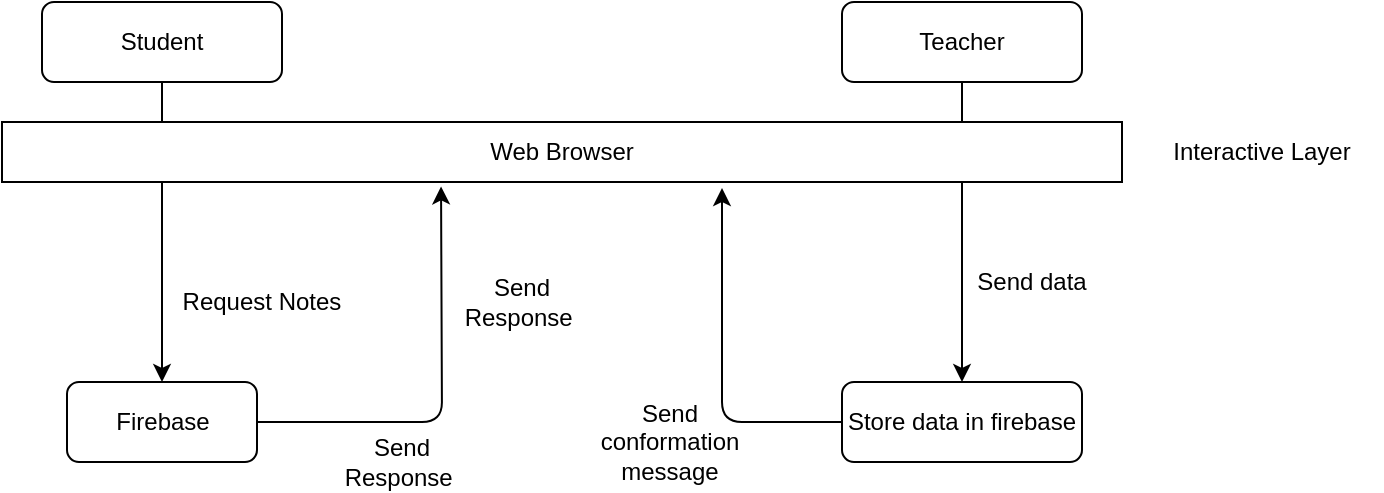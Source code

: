 <mxfile version="14.9.8" type="github">
  <diagram id="C5RBs43oDa-KdzZeNtuy" name="Page-1">
    <mxGraphModel dx="984" dy="393" grid="1" gridSize="10" guides="1" tooltips="1" connect="1" arrows="1" fold="1" page="1" pageScale="1" pageWidth="827" pageHeight="1169" math="0" shadow="0">
      <root>
        <mxCell id="WIyWlLk6GJQsqaUBKTNV-0" />
        <mxCell id="WIyWlLk6GJQsqaUBKTNV-1" parent="WIyWlLk6GJQsqaUBKTNV-0" />
        <mxCell id="khYm6_Hr3ZgaZkHmtspg-2" value="Student" style="rounded=1;whiteSpace=wrap;html=1;" vertex="1" parent="WIyWlLk6GJQsqaUBKTNV-1">
          <mxGeometry x="100" y="160" width="120" height="40" as="geometry" />
        </mxCell>
        <mxCell id="khYm6_Hr3ZgaZkHmtspg-5" value="Teacher" style="rounded=1;whiteSpace=wrap;html=1;" vertex="1" parent="WIyWlLk6GJQsqaUBKTNV-1">
          <mxGeometry x="500" y="160" width="120" height="40" as="geometry" />
        </mxCell>
        <mxCell id="khYm6_Hr3ZgaZkHmtspg-11" value="Request Notes" style="text;html=1;strokeColor=none;fillColor=none;align=center;verticalAlign=middle;whiteSpace=wrap;rounded=0;" vertex="1" parent="WIyWlLk6GJQsqaUBKTNV-1">
          <mxGeometry x="160" y="300" width="100" height="20" as="geometry" />
        </mxCell>
        <mxCell id="khYm6_Hr3ZgaZkHmtspg-12" value="Firebase" style="rounded=1;whiteSpace=wrap;html=1;" vertex="1" parent="WIyWlLk6GJQsqaUBKTNV-1">
          <mxGeometry x="112.5" y="350" width="95" height="40" as="geometry" />
        </mxCell>
        <mxCell id="khYm6_Hr3ZgaZkHmtspg-13" value="" style="endArrow=classic;html=1;exitX=0.5;exitY=1;exitDx=0;exitDy=0;entryX=0.5;entryY=0;entryDx=0;entryDy=0;" edge="1" parent="WIyWlLk6GJQsqaUBKTNV-1" source="khYm6_Hr3ZgaZkHmtspg-2" target="khYm6_Hr3ZgaZkHmtspg-12">
          <mxGeometry width="50" height="50" relative="1" as="geometry">
            <mxPoint x="390" y="270" as="sourcePoint" />
            <mxPoint x="440" y="220" as="targetPoint" />
          </mxGeometry>
        </mxCell>
        <mxCell id="khYm6_Hr3ZgaZkHmtspg-14" value="" style="endArrow=classic;html=1;exitX=0.5;exitY=1;exitDx=0;exitDy=0;" edge="1" parent="WIyWlLk6GJQsqaUBKTNV-1" source="khYm6_Hr3ZgaZkHmtspg-5" target="khYm6_Hr3ZgaZkHmtspg-24">
          <mxGeometry width="50" height="50" relative="1" as="geometry">
            <mxPoint x="390" y="270" as="sourcePoint" />
            <mxPoint x="560" y="330" as="targetPoint" />
          </mxGeometry>
        </mxCell>
        <mxCell id="khYm6_Hr3ZgaZkHmtspg-18" value="Web Browser" style="rounded=0;whiteSpace=wrap;html=1;" vertex="1" parent="WIyWlLk6GJQsqaUBKTNV-1">
          <mxGeometry x="80" y="220" width="560" height="30" as="geometry" />
        </mxCell>
        <mxCell id="khYm6_Hr3ZgaZkHmtspg-20" value="Interactive Layer" style="text;html=1;strokeColor=none;fillColor=none;align=center;verticalAlign=middle;whiteSpace=wrap;rounded=0;" vertex="1" parent="WIyWlLk6GJQsqaUBKTNV-1">
          <mxGeometry x="650" y="225" width="120" height="20" as="geometry" />
        </mxCell>
        <mxCell id="khYm6_Hr3ZgaZkHmtspg-21" value="" style="endArrow=classic;html=1;exitX=1;exitY=0.5;exitDx=0;exitDy=0;entryX=0.392;entryY=1.073;entryDx=0;entryDy=0;entryPerimeter=0;" edge="1" parent="WIyWlLk6GJQsqaUBKTNV-1" source="khYm6_Hr3ZgaZkHmtspg-12" target="khYm6_Hr3ZgaZkHmtspg-18">
          <mxGeometry width="50" height="50" relative="1" as="geometry">
            <mxPoint x="390" y="330" as="sourcePoint" />
            <mxPoint x="300" y="260" as="targetPoint" />
            <Array as="points">
              <mxPoint x="300" y="370" />
            </Array>
          </mxGeometry>
        </mxCell>
        <mxCell id="khYm6_Hr3ZgaZkHmtspg-22" value="Send Response&amp;nbsp;" style="text;html=1;strokeColor=none;fillColor=none;align=center;verticalAlign=middle;whiteSpace=wrap;rounded=0;" vertex="1" parent="WIyWlLk6GJQsqaUBKTNV-1">
          <mxGeometry x="260" y="380" width="40" height="20" as="geometry" />
        </mxCell>
        <mxCell id="khYm6_Hr3ZgaZkHmtspg-23" value="Send Response&amp;nbsp;" style="text;html=1;strokeColor=none;fillColor=none;align=center;verticalAlign=middle;whiteSpace=wrap;rounded=0;" vertex="1" parent="WIyWlLk6GJQsqaUBKTNV-1">
          <mxGeometry x="320" y="300" width="40" height="20" as="geometry" />
        </mxCell>
        <mxCell id="khYm6_Hr3ZgaZkHmtspg-24" value="Store data in firebase" style="rounded=1;whiteSpace=wrap;html=1;" vertex="1" parent="WIyWlLk6GJQsqaUBKTNV-1">
          <mxGeometry x="500" y="350" width="120" height="40" as="geometry" />
        </mxCell>
        <mxCell id="khYm6_Hr3ZgaZkHmtspg-25" value="Send data" style="text;html=1;strokeColor=none;fillColor=none;align=center;verticalAlign=middle;whiteSpace=wrap;rounded=0;" vertex="1" parent="WIyWlLk6GJQsqaUBKTNV-1">
          <mxGeometry x="560" y="290" width="70" height="20" as="geometry" />
        </mxCell>
        <mxCell id="khYm6_Hr3ZgaZkHmtspg-26" value="" style="endArrow=classic;html=1;exitX=0;exitY=0.5;exitDx=0;exitDy=0;" edge="1" parent="WIyWlLk6GJQsqaUBKTNV-1" source="khYm6_Hr3ZgaZkHmtspg-24">
          <mxGeometry width="50" height="50" relative="1" as="geometry">
            <mxPoint x="390" y="310" as="sourcePoint" />
            <mxPoint x="440" y="253" as="targetPoint" />
            <Array as="points">
              <mxPoint x="440" y="370" />
            </Array>
          </mxGeometry>
        </mxCell>
        <mxCell id="khYm6_Hr3ZgaZkHmtspg-27" value="Send conformation message" style="text;html=1;strokeColor=none;fillColor=none;align=center;verticalAlign=middle;whiteSpace=wrap;rounded=0;" vertex="1" parent="WIyWlLk6GJQsqaUBKTNV-1">
          <mxGeometry x="394" y="370" width="40" height="20" as="geometry" />
        </mxCell>
      </root>
    </mxGraphModel>
  </diagram>
</mxfile>
